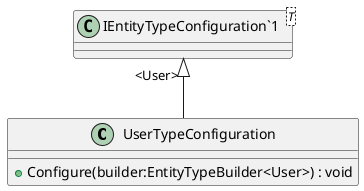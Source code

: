@startuml
class UserTypeConfiguration {
    + Configure(builder:EntityTypeBuilder<User>) : void
}
class "IEntityTypeConfiguration`1"<T> {
}
"IEntityTypeConfiguration`1" "<User>" <|-- UserTypeConfiguration
@enduml
